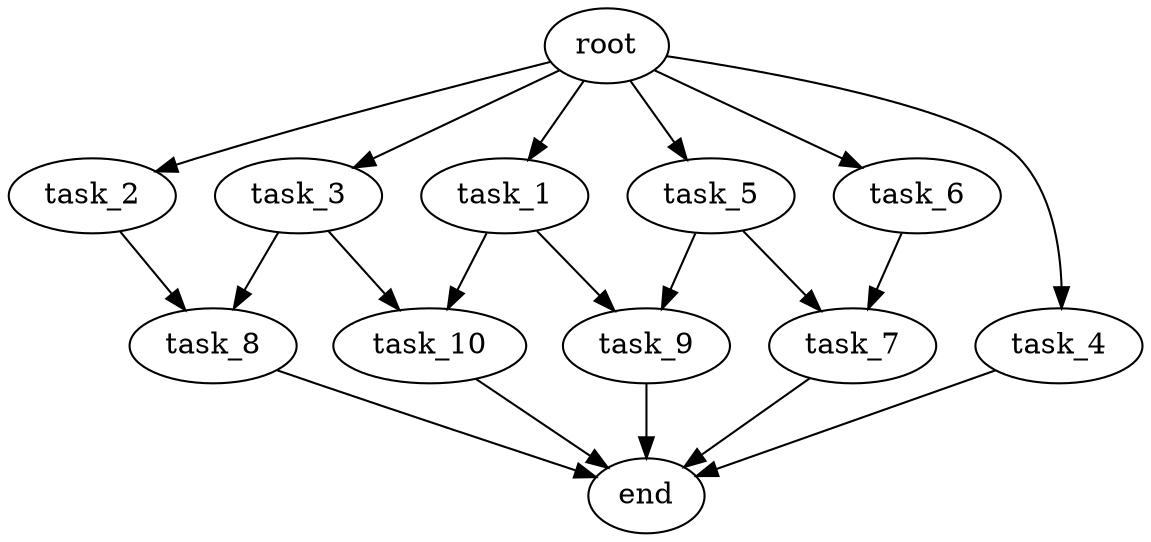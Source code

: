 digraph G {
  root [size="0.000000e+00"];
  task_1 [size="8.491951e+09"];
  task_2 [size="6.480051e+09"];
  task_3 [size="6.771716e+09"];
  task_4 [size="1.644377e+09"];
  task_5 [size="9.839021e+09"];
  task_6 [size="2.439886e+09"];
  task_7 [size="1.745358e+09"];
  task_8 [size="1.602197e+09"];
  task_9 [size="5.598930e+09"];
  task_10 [size="9.584668e+09"];
  end [size="0.000000e+00"];

  root -> task_1 [size="1.000000e-12"];
  root -> task_2 [size="1.000000e-12"];
  root -> task_3 [size="1.000000e-12"];
  root -> task_4 [size="1.000000e-12"];
  root -> task_5 [size="1.000000e-12"];
  root -> task_6 [size="1.000000e-12"];
  task_1 -> task_9 [size="2.799465e+08"];
  task_1 -> task_10 [size="4.792334e+08"];
  task_2 -> task_8 [size="8.010985e+07"];
  task_3 -> task_8 [size="8.010985e+07"];
  task_3 -> task_10 [size="4.792334e+08"];
  task_4 -> end [size="1.000000e-12"];
  task_5 -> task_7 [size="8.726789e+07"];
  task_5 -> task_9 [size="2.799465e+08"];
  task_6 -> task_7 [size="8.726789e+07"];
  task_7 -> end [size="1.000000e-12"];
  task_8 -> end [size="1.000000e-12"];
  task_9 -> end [size="1.000000e-12"];
  task_10 -> end [size="1.000000e-12"];
}
